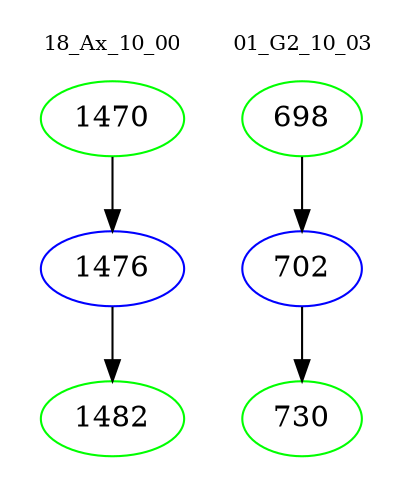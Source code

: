 digraph{
subgraph cluster_0 {
color = white
label = "18_Ax_10_00";
fontsize=10;
T0_1470 [label="1470", color="green"]
T0_1470 -> T0_1476 [color="black"]
T0_1476 [label="1476", color="blue"]
T0_1476 -> T0_1482 [color="black"]
T0_1482 [label="1482", color="green"]
}
subgraph cluster_1 {
color = white
label = "01_G2_10_03";
fontsize=10;
T1_698 [label="698", color="green"]
T1_698 -> T1_702 [color="black"]
T1_702 [label="702", color="blue"]
T1_702 -> T1_730 [color="black"]
T1_730 [label="730", color="green"]
}
}
